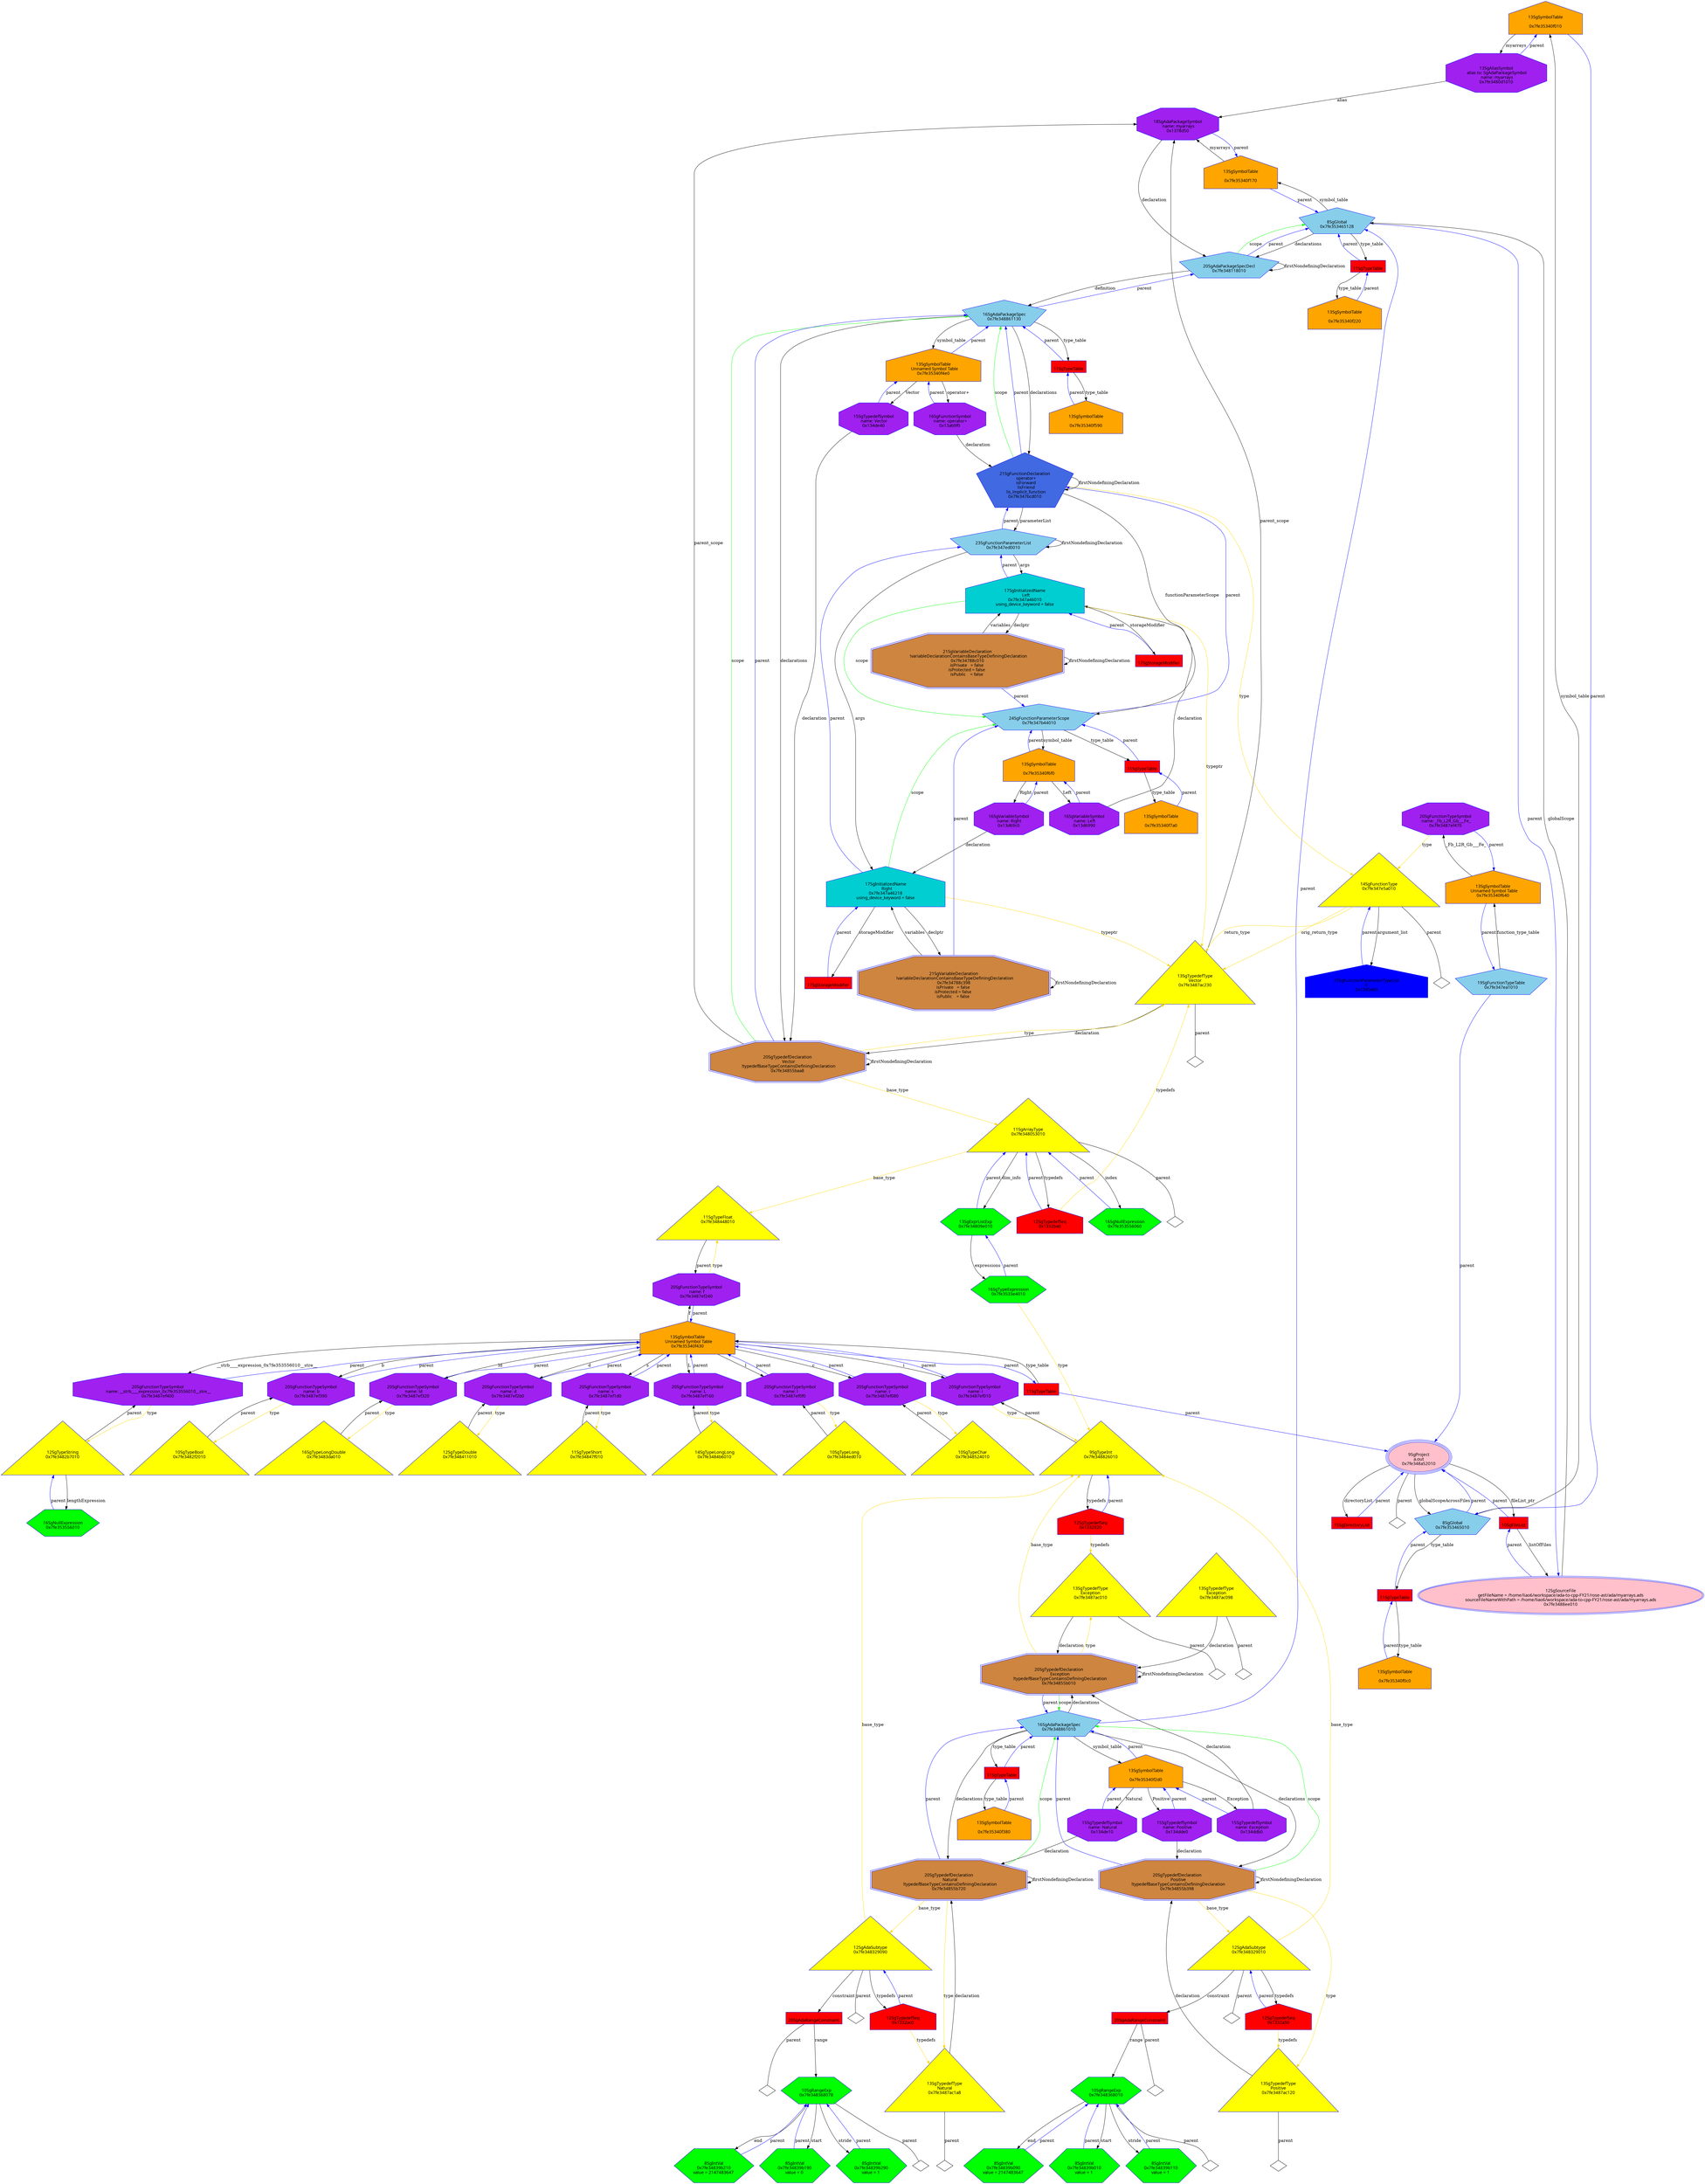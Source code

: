digraph "Gmyarrays.ads.dot" {
"0x7fe35340f010"[label="\n13SgSymbolTable\n  \n  0x7fe35340f010  " shape=house,regular=0,URL="\N",tooltip="more info at \N",sides=5,peripheries=1,color="blue",fillcolor=orange,fontname="7x13bold",fontcolor=black,style=filled];
"0x7fe35340f010" -> "0x7fe3480d1010"[label="myarrays" dir=forward ];
"0x7fe35340f010" -> "0x7fe353465010"[label="parent" color="blue" dir=forward ];
"0x7fe35340f0c0"[label="\n13SgSymbolTable\n  \n  0x7fe35340f0c0  " shape=house,regular=0,URL="\N",tooltip="more info at \N",sides=5,peripheries=1,color="blue",fillcolor=orange,fontname="7x13bold",fontcolor=black,style=filled];
"0x7fe35340f0c0" -> "0x128bbc0"[label="parent" color="blue" dir=forward ];
"0x7fe35340f170"[label="\n13SgSymbolTable\n  \n  0x7fe35340f170  " shape=house,regular=0,URL="\N",tooltip="more info at \N",sides=5,peripheries=1,color="blue",fillcolor=orange,fontname="7x13bold",fontcolor=black,style=filled];
"0x7fe35340f170" -> "0x1378d50"[label="myarrays" dir=forward ];
"0x7fe35340f170" -> "0x7fe353465128"[label="parent" color="blue" dir=forward ];
"0x7fe35340f220"[label="\n13SgSymbolTable\n  \n  0x7fe35340f220  " shape=house,regular=0,URL="\N",tooltip="more info at \N",sides=5,peripheries=1,color="blue",fillcolor=orange,fontname="7x13bold",fontcolor=black,style=filled];
"0x7fe35340f220" -> "0x128bbe8"[label="parent" color="blue" dir=forward ];
"0x7fe35340f2d0"[label="\n13SgSymbolTable\n  \n  0x7fe35340f2d0  " shape=house,regular=0,URL="\N",tooltip="more info at \N",sides=5,peripheries=1,color="blue",fillcolor=orange,fontname="7x13bold",fontcolor=black,style=filled];
"0x7fe35340f2d0" -> "0x134de10"[label="Natural" dir=forward ];
"0x7fe35340f2d0" -> "0x134dde0"[label="Positive" dir=forward ];
"0x7fe35340f2d0" -> "0x134ddb0"[label="Exception" dir=forward ];
"0x7fe35340f2d0" -> "0x7fe348861010"[label="parent" color="blue" dir=forward ];
"0x7fe35340f380"[label="\n13SgSymbolTable\n  \n  0x7fe35340f380  " shape=house,regular=0,URL="\N",tooltip="more info at \N",sides=5,peripheries=1,color="blue",fillcolor=orange,fontname="7x13bold",fontcolor=black,style=filled];
"0x7fe35340f380" -> "0x128bc10"[label="parent" color="blue" dir=forward ];
"0x7fe35340f430"[label="\n13SgSymbolTable\n  Unnamed Symbol Table\n  0x7fe35340f430  " shape=house,regular=0,URL="\N",tooltip="more info at \N",sides=5,peripheries=1,color="blue",fillcolor=orange,fontname="7x13bold",fontcolor=black,style=filled];
"0x7fe35340f430" -> "0x7fe3487ef400"[label="__strb____expression_0x7fe353556010__stre__" dir=forward ];
"0x7fe35340f430" -> "0x7fe3487ef390"[label="b" dir=forward ];
"0x7fe35340f430" -> "0x7fe3487ef320"[label="ld" dir=forward ];
"0x7fe35340f430" -> "0x7fe3487ef2b0"[label="d" dir=forward ];
"0x7fe35340f430" -> "0x7fe3487ef240"[label="f" dir=forward ];
"0x7fe35340f430" -> "0x7fe3487ef1d0"[label="s" dir=forward ];
"0x7fe35340f430" -> "0x7fe3487ef160"[label="L" dir=forward ];
"0x7fe35340f430" -> "0x7fe3487ef0f0"[label="l" dir=forward ];
"0x7fe35340f430" -> "0x7fe3487ef080"[label="c" dir=forward ];
"0x7fe35340f430" -> "0x7fe3487ef010"[label="i" dir=forward ];
"0x7fe35340f430" -> "0x128bc38"[label="parent" color="blue" dir=forward ];
"0x7fe35340f4e0"[label="\n13SgSymbolTable\n  Unnamed Symbol Table\n  0x7fe35340f4e0  " shape=house,regular=0,URL="\N",tooltip="more info at \N",sides=5,peripheries=1,color="blue",fillcolor=orange,fontname="7x13bold",fontcolor=black,style=filled];
"0x7fe35340f4e0" -> "0x13ab9f0"[label="operator+" dir=forward ];
"0x7fe35340f4e0" -> "0x134de40"[label="Vector" dir=forward ];
"0x7fe35340f4e0" -> "0x7fe348861130"[label="parent" color="blue" dir=forward ];
"0x7fe35340f590"[label="\n13SgSymbolTable\n  \n  0x7fe35340f590  " shape=house,regular=0,URL="\N",tooltip="more info at \N",sides=5,peripheries=1,color="blue",fillcolor=orange,fontname="7x13bold",fontcolor=black,style=filled];
"0x7fe35340f590" -> "0x128bc60"[label="parent" color="blue" dir=forward ];
"0x7fe35340f640"[label="\n13SgSymbolTable\n  Unnamed Symbol Table\n  0x7fe35340f640  " shape=house,regular=0,URL="\N",tooltip="more info at \N",sides=5,peripheries=1,color="blue",fillcolor=orange,fontname="7x13bold",fontcolor=black,style=filled];
"0x7fe35340f640" -> "0x7fe3487ef470"[label="_Fb_L2R_Gb___Fe_" dir=forward ];
"0x7fe35340f640" -> "0x7fe347ea1010"[label="parent" color="blue" dir=forward ];
"0x7fe35340f6f0"[label="\n13SgSymbolTable\n  \n  0x7fe35340f6f0  " shape=house,regular=0,URL="\N",tooltip="more info at \N",sides=5,peripheries=1,color="blue",fillcolor=orange,fontname="7x13bold",fontcolor=black,style=filled];
"0x7fe35340f6f0" -> "0x13d69c0"[label="Right" dir=forward ];
"0x7fe35340f6f0" -> "0x13d6990"[label="Left" dir=forward ];
"0x7fe35340f6f0" -> "0x7fe347b44010"[label="parent" color="blue" dir=forward ];
"0x7fe35340f7a0"[label="\n13SgSymbolTable\n  \n  0x7fe35340f7a0  " shape=house,regular=0,URL="\N",tooltip="more info at \N",sides=5,peripheries=1,color="blue",fillcolor=orange,fontname="7x13bold",fontcolor=black,style=filled];
"0x7fe35340f7a0" -> "0x128bc88"[label="parent" color="blue" dir=forward ];
"0x13c3100"[label="\n17SgStorageModifier" shape=polygon,regular=0,URL="\N",tooltip="more info at \N",sides=4,peripheries=1,color="blue",fillcolor=red,fontname="7x13bold",fontcolor=black,style=filled];
"0x13c3100" -> "0x7fe347a46010"[label="parent" color="blue" dir=forward ];
"0x13c3128"[label="\n17SgStorageModifier" shape=polygon,regular=0,URL="\N",tooltip="more info at \N",sides=4,peripheries=1,color="blue",fillcolor=red,fontname="7x13bold",fontcolor=black,style=filled];
"0x13c3128" -> "0x7fe347a46218"[label="parent" color="blue" dir=forward ];
"0x13654c0"[label="\n20SgAdaRangeConstraint" shape=polygon,regular=0,URL="\N",tooltip="more info at \N",sides=4,peripheries=1,color="blue",fillcolor=red,fontname="7x13bold",fontcolor=black,style=filled];
"0x13654c0" -> "0x7fe348368010"[label="range" dir=forward ];
"0x13654c0" -> "0x13654c0__parent__null"[label="parent" dir=none ];
"0x13654c0__parent__null"[label="" shape=diamond ];
"0x13654e8"[label="\n20SgAdaRangeConstraint" shape=polygon,regular=0,URL="\N",tooltip="more info at \N",sides=4,peripheries=1,color="blue",fillcolor=red,fontname="7x13bold",fontcolor=black,style=filled];
"0x13654e8" -> "0x7fe348368078"[label="range" dir=forward ];
"0x13654e8" -> "0x13654e8__parent__null"[label="parent" dir=none ];
"0x13654e8__parent__null"[label="" shape=diamond ];
"0x7fe3488ee010"[label="\n12SgSourceFile\n  getFileName = /home/liao6/workspace/ada-to-cpp-FY21/rose-ast/ada/myarrays.ads  \n  sourceFileNameWithPath = /home/liao6/workspace/ada-to-cpp-FY21/rose-ast/ada/myarrays.ads  \n  0x7fe3488ee010  " shape=ellipse,regular=0,URL="\N",tooltip="more info at \N",sides=5,peripheries=2,color="blue",fillcolor=pink,fontname="7x13bold",fontcolor=black,style=filled];
"0x7fe3488ee010" -> "0x7fe353465128"[label="globalScope" dir=forward ];
"0x7fe3488ee010" -> "0x1251160"[label="parent" color="blue" dir=forward ];
"0x1251160"[label="\n10SgFileList" shape=polygon,regular=0,URL="\N",tooltip="more info at \N",sides=4,peripheries=1,color="blue",fillcolor=red,fontname="7x13bold",fontcolor=black,style=filled];
"0x1251160" -> "0x7fe3488ee010"[label="listOfFiles" dir=forward ];
"0x1251160" -> "0x7fe348a52010"[label="parent" color="blue" dir=forward ];
"0x1270570"[label="\n15SgDirectoryList" shape=polygon,regular=0,URL="\N",tooltip="more info at \N",sides=4,peripheries=1,color="blue",fillcolor=red,fontname="7x13bold",fontcolor=black,style=filled];
"0x1270570" -> "0x7fe348a52010"[label="parent" color="blue" dir=forward ];
"0x7fe348a52010"[label="\n9SgProject\n  a.out  \n  0x7fe348a52010  " shape=ellipse,regular=0,URL="\N",tooltip="more info at \N",sides=5,peripheries=3,color="blue",fillcolor=pink,fontname="7x13bold",fontcolor=black,style=filled];
"0x7fe348a52010" -> "0x1251160"[label="fileList_ptr" dir=forward ];
"0x7fe348a52010" -> "0x1270570"[label="directoryList" dir=forward ];
"0x7fe348a52010" -> "0x7fe353465010"[label="globalScopeAcrossFiles" dir=forward ];
"0x7fe348a52010" -> "0x7fe348a52010__parent__null"[label="parent" dir=none ];
"0x7fe348a52010__parent__null"[label="" shape=diamond ];
"0x1332820"[label="\n12SgTypedefSeq\n  0x1332820  " shape=house,regular=0,URL="\N",tooltip="more info at \N",sides=5,peripheries=1,color="blue",fillcolor=red,fontname="7x13bold",fontcolor=black,style=filled];
"0x1332820" -> "0x7fe3487ac010"[label="typedefs" color="gold1" dir=forward ];
"0x1332820" -> "0x7fe348826010"[label="parent" color="blue" dir=forward ];
"0x1332a50"[label="\n12SgTypedefSeq\n  0x1332a50  " shape=house,regular=0,URL="\N",tooltip="more info at \N",sides=5,peripheries=1,color="blue",fillcolor=red,fontname="7x13bold",fontcolor=black,style=filled];
"0x1332a50" -> "0x7fe3487ac120"[label="typedefs" color="gold1" dir=forward ];
"0x1332a50" -> "0x7fe348329010"[label="parent" color="blue" dir=forward ];
"0x1332ac0"[label="\n12SgTypedefSeq\n  0x1332ac0  " shape=house,regular=0,URL="\N",tooltip="more info at \N",sides=5,peripheries=1,color="blue",fillcolor=red,fontname="7x13bold",fontcolor=black,style=filled];
"0x1332ac0" -> "0x7fe3487ac1a8"[label="typedefs" color="gold1" dir=forward ];
"0x1332ac0" -> "0x7fe348329090"[label="parent" color="blue" dir=forward ];
"0x1332ba0"[label="\n12SgTypedefSeq\n  0x1332ba0  " shape=house,regular=0,URL="\N",tooltip="more info at \N",sides=5,peripheries=1,color="blue",fillcolor=red,fontname="7x13bold",fontcolor=black,style=filled];
"0x1332ba0" -> "0x7fe3487ac230"[label="typedefs" color="gold1" dir=forward ];
"0x1332ba0" -> "0x7fe348053010"[label="parent" color="blue" dir=forward ];
"0x1390460"[label="\n27SgFunctionParameterTypeList\n  0  \n  0x1390460  " shape=house,regular=0,URL="\N",tooltip="more info at \N",sides=5,peripheries=1,color="blue",fillcolor=blue,fontname="7x13bold",fontcolor=black,style=filled];
"0x1390460" -> "0x7fe347e5a010"[label="parent" color="blue" dir=forward ];
"0x128bbc0"[label="\n11SgTypeTable" shape=polygon,regular=0,URL="\N",tooltip="more info at \N",sides=4,peripheries=1,color="blue",fillcolor=red,fontname="7x13bold",fontcolor=black,style=filled];
"0x128bbc0" -> "0x7fe35340f0c0"[label="type_table" dir=forward ];
"0x128bbc0" -> "0x7fe353465010"[label="parent" color="blue" dir=forward ];
"0x128bbe8"[label="\n11SgTypeTable" shape=polygon,regular=0,URL="\N",tooltip="more info at \N",sides=4,peripheries=1,color="blue",fillcolor=red,fontname="7x13bold",fontcolor=black,style=filled];
"0x128bbe8" -> "0x7fe35340f220"[label="type_table" dir=forward ];
"0x128bbe8" -> "0x7fe353465128"[label="parent" color="blue" dir=forward ];
"0x128bc10"[label="\n11SgTypeTable" shape=polygon,regular=0,URL="\N",tooltip="more info at \N",sides=4,peripheries=1,color="blue",fillcolor=red,fontname="7x13bold",fontcolor=black,style=filled];
"0x128bc10" -> "0x7fe35340f380"[label="type_table" dir=forward ];
"0x128bc10" -> "0x7fe348861010"[label="parent" color="blue" dir=forward ];
"0x128bc38"[label="\n11SgTypeTable" shape=polygon,regular=0,URL="\N",tooltip="more info at \N",sides=4,peripheries=1,color="blue",fillcolor=red,fontname="7x13bold",fontcolor=black,style=filled];
"0x128bc38" -> "0x7fe35340f430"[label="type_table" dir=forward ];
"0x128bc38" -> "0x7fe348a52010"[label="parent" color="blue" dir=forward ];
"0x128bc60"[label="\n11SgTypeTable" shape=polygon,regular=0,URL="\N",tooltip="more info at \N",sides=4,peripheries=1,color="blue",fillcolor=red,fontname="7x13bold",fontcolor=black,style=filled];
"0x128bc60" -> "0x7fe35340f590"[label="type_table" dir=forward ];
"0x128bc60" -> "0x7fe348861130"[label="parent" color="blue" dir=forward ];
"0x128bc88"[label="\n11SgTypeTable" shape=polygon,regular=0,URL="\N",tooltip="more info at \N",sides=4,peripheries=1,color="blue",fillcolor=red,fontname="7x13bold",fontcolor=black,style=filled];
"0x128bc88" -> "0x7fe35340f7a0"[label="type_table" dir=forward ];
"0x128bc88" -> "0x7fe347b44010"[label="parent" color="blue" dir=forward ];
"0x7fe348524010"[label="\n10SgTypeChar\n  0x7fe348524010  \n   \n   " shape=polygon,regular=0,URL="\N",tooltip="more info at \N",sides=3,peripheries=1,color="blue",fillcolor=yellow,fontname="7x13bold",fontcolor=black,style=filled];
"0x7fe348524010" -> "0x7fe3487ef080"[label="parent" dir=forward ];
"0x7fe34847f010"[label="\n11SgTypeShort\n  0x7fe34847f010  \n   \n   " shape=polygon,regular=0,URL="\N",tooltip="more info at \N",sides=3,peripheries=1,color="blue",fillcolor=yellow,fontname="7x13bold",fontcolor=black,style=filled];
"0x7fe34847f010" -> "0x7fe3487ef1d0"[label="parent" dir=forward ];
"0x7fe348826010"[label="\n9SgTypeInt\n  0x7fe348826010  \n   \n   " shape=polygon,regular=0,URL="\N",tooltip="more info at \N",sides=3,peripheries=1,color="blue",fillcolor=yellow,fontname="7x13bold",fontcolor=black,style=filled];
"0x7fe348826010" -> "0x1332820"[label="typedefs" dir=forward ];
"0x7fe348826010" -> "0x7fe3487ef010"[label="parent" dir=forward ];
"0x7fe3484ed010"[label="\n10SgTypeLong\n  0x7fe3484ed010  \n   \n   " shape=polygon,regular=0,URL="\N",tooltip="more info at \N",sides=3,peripheries=1,color="blue",fillcolor=yellow,fontname="7x13bold",fontcolor=black,style=filled];
"0x7fe3484ed010" -> "0x7fe3487ef0f0"[label="parent" dir=forward ];
"0x7fe348448010"[label="\n11SgTypeFloat\n  0x7fe348448010  \n   \n   " shape=polygon,regular=0,URL="\N",tooltip="more info at \N",sides=3,peripheries=1,color="blue",fillcolor=yellow,fontname="7x13bold",fontcolor=black,style=filled];
"0x7fe348448010" -> "0x7fe3487ef240"[label="parent" dir=forward ];
"0x7fe348411010"[label="\n12SgTypeDouble\n  0x7fe348411010  \n   \n   " shape=polygon,regular=0,URL="\N",tooltip="more info at \N",sides=3,peripheries=1,color="blue",fillcolor=yellow,fontname="7x13bold",fontcolor=black,style=filled];
"0x7fe348411010" -> "0x7fe3487ef2b0"[label="parent" dir=forward ];
"0x7fe3484b6010"[label="\n14SgTypeLongLong\n  0x7fe3484b6010  \n   \n   " shape=polygon,regular=0,URL="\N",tooltip="more info at \N",sides=3,peripheries=1,color="blue",fillcolor=yellow,fontname="7x13bold",fontcolor=black,style=filled];
"0x7fe3484b6010" -> "0x7fe3487ef160"[label="parent" dir=forward ];
"0x7fe3483da010"[label="\n16SgTypeLongDouble\n  0x7fe3483da010  \n   \n   " shape=polygon,regular=0,URL="\N",tooltip="more info at \N",sides=3,peripheries=1,color="blue",fillcolor=yellow,fontname="7x13bold",fontcolor=black,style=filled];
"0x7fe3483da010" -> "0x7fe3487ef320"[label="parent" dir=forward ];
"0x7fe3482b7010"[label="\n12SgTypeString\n  0x7fe3482b7010  \n   \n   " shape=polygon,regular=0,URL="\N",tooltip="more info at \N",sides=3,peripheries=1,color="blue",fillcolor=yellow,fontname="7x13bold",fontcolor=black,style=filled];
"0x7fe3482b7010" -> "0x7fe353556010"[label="lengthExpression" dir=forward ];
"0x7fe3482b7010" -> "0x7fe3487ef400"[label="parent" dir=forward ];
"0x7fe3482f2010"[label="\n10SgTypeBool\n  0x7fe3482f2010  \n   \n   " shape=polygon,regular=0,URL="\N",tooltip="more info at \N",sides=3,peripheries=1,color="blue",fillcolor=yellow,fontname="7x13bold",fontcolor=black,style=filled];
"0x7fe3482f2010" -> "0x7fe3487ef390"[label="parent" dir=forward ];
"0x7fe3487ac010"[label="\n13SgTypedefType\nException\n  0x7fe3487ac010  \n   \n   " shape=polygon,regular=0,URL="\N",tooltip="more info at \N",sides=3,peripheries=1,color="blue",fillcolor=yellow,fontname="7x13bold",fontcolor=black,style=filled];
"0x7fe3487ac010" -> "0x7fe34855b010"[label="declaration" dir=forward ];
"0x7fe3487ac010" -> "0x7fe3487ac010__parent__null"[label="parent" dir=none ];
"0x7fe3487ac010__parent__null"[label="" shape=diamond ];
"0x7fe3487ac098"[label="\n13SgTypedefType\nException\n  0x7fe3487ac098  \n   \n   " shape=polygon,regular=0,URL="\N",tooltip="more info at \N",sides=3,peripheries=1,color="blue",fillcolor=yellow,fontname="7x13bold",fontcolor=black,style=filled];
"0x7fe3487ac098" -> "0x7fe34855b010"[label="declaration" dir=forward ];
"0x7fe3487ac098" -> "0x7fe3487ac098__parent__null"[label="parent" dir=none ];
"0x7fe3487ac098__parent__null"[label="" shape=diamond ];
"0x7fe3487ac120"[label="\n13SgTypedefType\nPositive\n  0x7fe3487ac120  \n   \n   " shape=polygon,regular=0,URL="\N",tooltip="more info at \N",sides=3,peripheries=1,color="blue",fillcolor=yellow,fontname="7x13bold",fontcolor=black,style=filled];
"0x7fe3487ac120" -> "0x7fe34855b398"[label="declaration" dir=forward ];
"0x7fe3487ac120" -> "0x7fe3487ac120__parent__null"[label="parent" dir=none ];
"0x7fe3487ac120__parent__null"[label="" shape=diamond ];
"0x7fe3487ac1a8"[label="\n13SgTypedefType\nNatural\n  0x7fe3487ac1a8  \n   \n   " shape=polygon,regular=0,URL="\N",tooltip="more info at \N",sides=3,peripheries=1,color="blue",fillcolor=yellow,fontname="7x13bold",fontcolor=black,style=filled];
"0x7fe3487ac1a8" -> "0x7fe34855b720"[label="declaration" dir=forward ];
"0x7fe3487ac1a8" -> "0x7fe3487ac1a8__parent__null"[label="parent" dir=none ];
"0x7fe3487ac1a8__parent__null"[label="" shape=diamond ];
"0x7fe3487ac230"[label="\n13SgTypedefType\nVector\n  0x7fe3487ac230  \n   \n   " shape=polygon,regular=0,URL="\N",tooltip="more info at \N",sides=3,peripheries=1,color="blue",fillcolor=yellow,fontname="7x13bold",fontcolor=black,style=filled];
"0x7fe3487ac230" -> "0x1378d50"[label="parent_scope" dir=forward ];
"0x7fe3487ac230" -> "0x7fe34855baa8"[label="declaration" dir=forward ];
"0x7fe3487ac230" -> "0x7fe3487ac230__parent__null"[label="parent" dir=none ];
"0x7fe3487ac230__parent__null"[label="" shape=diamond ];
"0x7fe348053010"[label="\n11SgArrayType\n  0x7fe348053010  \n   \n   " shape=polygon,regular=0,URL="\N",tooltip="more info at \N",sides=3,peripheries=1,color="blue",fillcolor=yellow,fontname="7x13bold",fontcolor=black,style=filled];
"0x7fe348053010" -> "0x7fe348448010"[label="base_type" color="gold1" dir=forward ];
"0x7fe348053010" -> "0x7fe353556060"[label="index" dir=forward ];
"0x7fe348053010" -> "0x7fe34809e010"[label="dim_info" dir=forward ];
"0x7fe348053010" -> "0x1332ba0"[label="typedefs" dir=forward ];
"0x7fe348053010" -> "0x7fe348053010__parent__null"[label="parent" dir=none ];
"0x7fe348053010__parent__null"[label="" shape=diamond ];
"0x7fe348329010"[label="\n12SgAdaSubtype\n  0x7fe348329010  \n   \n   " shape=polygon,regular=0,URL="\N",tooltip="more info at \N",sides=3,peripheries=1,color="blue",fillcolor=yellow,fontname="7x13bold",fontcolor=black,style=filled];
"0x7fe348329010" -> "0x7fe348826010"[label="base_type" color="gold1" dir=forward ];
"0x7fe348329010" -> "0x13654c0"[label="constraint" dir=forward ];
"0x7fe348329010" -> "0x1332a50"[label="typedefs" dir=forward ];
"0x7fe348329010" -> "0x7fe348329010__parent__null"[label="parent" dir=none ];
"0x7fe348329010__parent__null"[label="" shape=diamond ];
"0x7fe348329090"[label="\n12SgAdaSubtype\n  0x7fe348329090  \n   \n   " shape=polygon,regular=0,URL="\N",tooltip="more info at \N",sides=3,peripheries=1,color="blue",fillcolor=yellow,fontname="7x13bold",fontcolor=black,style=filled];
"0x7fe348329090" -> "0x7fe348826010"[label="base_type" color="gold1" dir=forward ];
"0x7fe348329090" -> "0x13654e8"[label="constraint" dir=forward ];
"0x7fe348329090" -> "0x1332ac0"[label="typedefs" dir=forward ];
"0x7fe348329090" -> "0x7fe348329090__parent__null"[label="parent" dir=none ];
"0x7fe348329090__parent__null"[label="" shape=diamond ];
"0x7fe347e5a010"[label="\n14SgFunctionType\n  0x7fe347e5a010  \n   \n   " shape=polygon,regular=0,URL="\N",tooltip="more info at \N",sides=3,peripheries=1,color="blue",fillcolor=yellow,fontname="7x13bold",fontcolor=black,style=filled];
"0x7fe347e5a010" -> "0x7fe3487ac230"[label="return_type" color="gold1" dir=forward ];
"0x7fe347e5a010" -> "0x7fe3487ac230"[label="orig_return_type" color="gold1" dir=forward ];
"0x7fe347e5a010" -> "0x1390460"[label="argument_list" dir=forward ];
"0x7fe347e5a010" -> "0x7fe347e5a010__parent__null"[label="parent" dir=none ];
"0x7fe347e5a010__parent__null"[label="" shape=diamond ];
"0x7fe347ed0010"[label="\n23SgFunctionParameterList\n  0x7fe347ed0010  " shape=polygon,regular=0,URL="\N",tooltip="more info at \N",sides=5,peripheries=1,color="blue",fillcolor=skyblue,fontname="7x13bold",fontcolor=black,style=filled];
"0x7fe347ed0010" -> "0x7fe347a46010"[label="args" dir=forward ];
"0x7fe347ed0010" -> "0x7fe347a46218"[label="args" dir=forward ];
"0x7fe347ed0010" -> "0x7fe347ed0010"[label="firstNondefiningDeclaration" dir=forward ];
"0x7fe347ed0010" -> "0x7fe347bcd010"[label="parent" color="blue" dir=forward ];
"0x7fe353465010"[label="\n8SgGlobal\n  0x7fe353465010  " shape=polygon,regular=0,URL="\N",tooltip="more info at \N",sides=5,peripheries=1,color="blue",fillcolor=skyblue,fontname="7x13bold",fontcolor=black,style=filled];
"0x7fe353465010" -> "0x7fe35340f010"[label="symbol_table" dir=forward ];
"0x7fe353465010" -> "0x128bbc0"[label="type_table" dir=forward ];
"0x7fe353465010" -> "0x7fe348a52010"[label="parent" color="blue" dir=forward ];
"0x7fe353465128"[label="\n8SgGlobal\n  0x7fe353465128  " shape=polygon,regular=0,URL="\N",tooltip="more info at \N",sides=5,peripheries=1,color="blue",fillcolor=skyblue,fontname="7x13bold",fontcolor=black,style=filled];
"0x7fe353465128" -> "0x7fe348118010"[label="declarations" dir=forward ];
"0x7fe353465128" -> "0x7fe35340f170"[label="symbol_table" dir=forward ];
"0x7fe353465128" -> "0x128bbe8"[label="type_table" dir=forward ];
"0x7fe353465128" -> "0x7fe3488ee010"[label="parent" color="blue" dir=forward ];
"0x7fe347b44010"[label="\n24SgFunctionParameterScope\n  0x7fe347b44010  " shape=polygon,regular=0,URL="\N",tooltip="more info at \N",sides=5,peripheries=1,color="blue",fillcolor=skyblue,fontname="7x13bold",fontcolor=black,style=filled];
"0x7fe347b44010" -> "0x7fe35340f6f0"[label="symbol_table" dir=forward ];
"0x7fe347b44010" -> "0x128bc88"[label="type_table" dir=forward ];
"0x7fe347b44010" -> "0x7fe347bcd010"[label="parent" color="blue" dir=forward ];
"0x7fe347ea1010"[label="\n19SgFunctionTypeTable\n  0x7fe347ea1010  " shape=polygon,regular=0,URL="\N",tooltip="more info at \N",sides=5,peripheries=1,color="blue",fillcolor=skyblue,fontname="7x13bold",fontcolor=black,style=filled];
"0x7fe347ea1010" -> "0x7fe35340f640"[label="function_type_table" dir=forward ];
"0x7fe347ea1010" -> "0x7fe348a52010"[label="parent" color="blue" dir=forward ];
"0x7fe34855b010"[label="\n20SgTypedefDeclaration\n  Exception\n  !typedefBaseTypeContainsDefiningDeclaration\n  0x7fe34855b010  " shape=polygon,regular=0,URL="\N",tooltip="more info at \N",sides=8,peripheries=2,color="blue",fillcolor=peru,fontname="7x13bold",fontcolor=black,style=filled];
"0x7fe34855b010" -> "0x7fe348826010"[label="base_type" color="gold1" dir=forward ];
"0x7fe34855b010" -> "0x7fe3487ac010"[label="type" color="gold1" dir=forward ];
"0x7fe34855b010" -> "0x7fe348861010"[label="scope" color="green" dir=forward ];
"0x7fe34855b010" -> "0x7fe34855b010"[label="firstNondefiningDeclaration" dir=forward ];
"0x7fe34855b010" -> "0x7fe348861010"[label="parent" color="blue" dir=forward ];
"0x7fe34855b398"[label="\n20SgTypedefDeclaration\n  Positive\n  !typedefBaseTypeContainsDefiningDeclaration\n  0x7fe34855b398  " shape=polygon,regular=0,URL="\N",tooltip="more info at \N",sides=8,peripheries=2,color="blue",fillcolor=peru,fontname="7x13bold",fontcolor=black,style=filled];
"0x7fe34855b398" -> "0x7fe348329010"[label="base_type" color="gold1" dir=forward ];
"0x7fe34855b398" -> "0x7fe3487ac120"[label="type" color="gold1" dir=forward ];
"0x7fe34855b398" -> "0x7fe348861010"[label="scope" color="green" dir=forward ];
"0x7fe34855b398" -> "0x7fe34855b398"[label="firstNondefiningDeclaration" dir=forward ];
"0x7fe34855b398" -> "0x7fe348861010"[label="parent" color="blue" dir=forward ];
"0x7fe34855b720"[label="\n20SgTypedefDeclaration\n  Natural\n  !typedefBaseTypeContainsDefiningDeclaration\n  0x7fe34855b720  " shape=polygon,regular=0,URL="\N",tooltip="more info at \N",sides=8,peripheries=2,color="blue",fillcolor=peru,fontname="7x13bold",fontcolor=black,style=filled];
"0x7fe34855b720" -> "0x7fe348329090"[label="base_type" color="gold1" dir=forward ];
"0x7fe34855b720" -> "0x7fe3487ac1a8"[label="type" color="gold1" dir=forward ];
"0x7fe34855b720" -> "0x7fe348861010"[label="scope" color="green" dir=forward ];
"0x7fe34855b720" -> "0x7fe34855b720"[label="firstNondefiningDeclaration" dir=forward ];
"0x7fe34855b720" -> "0x7fe348861010"[label="parent" color="blue" dir=forward ];
"0x7fe34855baa8"[label="\n20SgTypedefDeclaration\n  Vector\n  !typedefBaseTypeContainsDefiningDeclaration\n  0x7fe34855baa8  " shape=polygon,regular=0,URL="\N",tooltip="more info at \N",sides=8,peripheries=2,color="blue",fillcolor=peru,fontname="7x13bold",fontcolor=black,style=filled];
"0x7fe34855baa8" -> "0x7fe348053010"[label="base_type" color="gold1" dir=forward ];
"0x7fe34855baa8" -> "0x7fe3487ac230"[label="type" color="gold1" dir=forward ];
"0x7fe34855baa8" -> "0x1378d50"[label="parent_scope" dir=forward ];
"0x7fe34855baa8" -> "0x7fe348861130"[label="scope" color="green" dir=forward ];
"0x7fe34855baa8" -> "0x7fe34855baa8"[label="firstNondefiningDeclaration" dir=forward ];
"0x7fe34855baa8" -> "0x7fe348861130"[label="parent" color="blue" dir=forward ];
"0x7fe34788c010"[label="\n21SgVariableDeclaration\n  !variableDeclarationContainsBaseTypeDefiningDeclaration\n  0x7fe34788c010  \n isPrivate   = false  \n isProtected = false  \n isPublic    = false  " shape=polygon,regular=0,URL="\N",tooltip="more info at \N",sides=8,peripheries=2,color="blue",fillcolor=peru,fontname="7x13bold",fontcolor=black,style=filled];
"0x7fe34788c010" -> "0x7fe347a46010"[label="variables" dir=forward ];
"0x7fe34788c010" -> "0x7fe34788c010"[label="firstNondefiningDeclaration" dir=forward ];
"0x7fe34788c010" -> "0x7fe347b44010"[label="parent" color="blue" dir=forward ];
"0x7fe34788c398"[label="\n21SgVariableDeclaration\n  !variableDeclarationContainsBaseTypeDefiningDeclaration\n  0x7fe34788c398  \n isPrivate   = false  \n isProtected = false  \n isPublic    = false  " shape=polygon,regular=0,URL="\N",tooltip="more info at \N",sides=8,peripheries=2,color="blue",fillcolor=peru,fontname="7x13bold",fontcolor=black,style=filled];
"0x7fe34788c398" -> "0x7fe347a46218"[label="variables" dir=forward ];
"0x7fe34788c398" -> "0x7fe34788c398"[label="firstNondefiningDeclaration" dir=forward ];
"0x7fe34788c398" -> "0x7fe347b44010"[label="parent" color="blue" dir=forward ];
"0x7fe348861010"[label="\n16SgAdaPackageSpec\n  0x7fe348861010  " shape=polygon,regular=0,URL="\N",tooltip="more info at \N",sides=5,peripheries=1,color="blue",fillcolor=skyblue,fontname="7x13bold",fontcolor=black,style=filled];
"0x7fe348861010" -> "0x7fe34855b010"[label="declarations" dir=forward ];
"0x7fe348861010" -> "0x7fe34855b398"[label="declarations" dir=forward ];
"0x7fe348861010" -> "0x7fe34855b720"[label="declarations" dir=forward ];
"0x7fe348861010" -> "0x7fe35340f2d0"[label="symbol_table" dir=forward ];
"0x7fe348861010" -> "0x128bc10"[label="type_table" dir=forward ];
"0x7fe348861010" -> "0x7fe353465128"[label="parent" color="blue" dir=forward ];
"0x7fe348861130"[label="\n16SgAdaPackageSpec\n  0x7fe348861130  " shape=polygon,regular=0,URL="\N",tooltip="more info at \N",sides=5,peripheries=1,color="blue",fillcolor=skyblue,fontname="7x13bold",fontcolor=black,style=filled];
"0x7fe348861130" -> "0x7fe34855baa8"[label="declarations" dir=forward ];
"0x7fe348861130" -> "0x7fe347bcd010"[label="declarations" dir=forward ];
"0x7fe348861130" -> "0x7fe35340f4e0"[label="symbol_table" dir=forward ];
"0x7fe348861130" -> "0x128bc60"[label="type_table" dir=forward ];
"0x7fe348861130" -> "0x7fe348118010"[label="parent" color="blue" dir=forward ];
"0x7fe347bcd010"[label="\n21SgFunctionDeclaration\n  operator+\n  isForward\n  !isFriend\n  !is_implicit_function\n  0x7fe347bcd010  " shape=polygon,regular=0,URL="\N",tooltip="more info at \N",sides=5,peripheries=1,color="blue",fillcolor=royalblue,fontname="7x13bold",fontcolor=black,style=filled];
"0x7fe347bcd010" -> "0x7fe347ed0010"[label="parameterList" dir=forward ];
"0x7fe347bcd010" -> "0x7fe347e5a010"[label="type" color="gold1" dir=forward ];
"0x7fe347bcd010" -> "0x7fe348861130"[label="scope" color="green" dir=forward ];
"0x7fe347bcd010" -> "0x7fe347b44010"[label="functionParameterScope" dir=forward ];
"0x7fe347bcd010" -> "0x7fe347bcd010"[label="firstNondefiningDeclaration" dir=forward ];
"0x7fe347bcd010" -> "0x7fe348861130"[label="parent" color="blue" dir=forward ];
"0x7fe348118010"[label="\n20SgAdaPackageSpecDecl\n  0x7fe348118010  " shape=polygon,regular=0,URL="\N",tooltip="more info at \N",sides=5,peripheries=1,color="blue",fillcolor=skyblue,fontname="7x13bold",fontcolor=black,style=filled];
"0x7fe348118010" -> "0x7fe348861130"[label="definition" dir=forward ];
"0x7fe348118010" -> "0x7fe353465128"[label="scope" color="green" dir=forward ];
"0x7fe348118010" -> "0x7fe348118010"[label="firstNondefiningDeclaration" dir=forward ];
"0x7fe348118010" -> "0x7fe353465128"[label="parent" color="blue" dir=forward ];
"0x7fe3533e4010"[label="\n16SgTypeExpression\n  0x7fe3533e4010  " shape=polygon,regular=0,URL="\N",tooltip="more info at \N",sides=6,peripheries=1,color="blue",fillcolor=green,fontname="7x13bold",fontcolor=black,style=filled];
"0x7fe3533e4010" -> "0x7fe348826010"[label="type" color="gold1" dir=forward ];
"0x7fe3533e4010" -> "0x7fe34809e010"[label="parent" color="blue" dir=forward ];
"0x7fe34839b010"[label="\n8SgIntVal\n  0x7fe34839b010  \n value = 1  " shape=polygon,regular=0,URL="\N",tooltip="more info at \N",sides=6,peripheries=1,color="blue",fillcolor=green,fontname="7x13bold",fontcolor=black,style=filled];
"0x7fe34839b010" -> "0x7fe348368010"[label="parent" color="blue" dir=forward ];
"0x7fe34839b090"[label="\n8SgIntVal\n  0x7fe34839b090  \n value = 2147483647  " shape=polygon,regular=0,URL="\N",tooltip="more info at \N",sides=6,peripheries=1,color="blue",fillcolor=green,fontname="7x13bold",fontcolor=black,style=filled];
"0x7fe34839b090" -> "0x7fe348368010"[label="parent" color="blue" dir=forward ];
"0x7fe34839b110"[label="\n8SgIntVal\n  0x7fe34839b110  \n value = 1  " shape=polygon,regular=0,URL="\N",tooltip="more info at \N",sides=6,peripheries=1,color="blue",fillcolor=green,fontname="7x13bold",fontcolor=black,style=filled];
"0x7fe34839b110" -> "0x7fe348368010"[label="parent" color="blue" dir=forward ];
"0x7fe34839b190"[label="\n8SgIntVal\n  0x7fe34839b190  \n value = 0  " shape=polygon,regular=0,URL="\N",tooltip="more info at \N",sides=6,peripheries=1,color="blue",fillcolor=green,fontname="7x13bold",fontcolor=black,style=filled];
"0x7fe34839b190" -> "0x7fe348368078"[label="parent" color="blue" dir=forward ];
"0x7fe34839b210"[label="\n8SgIntVal\n  0x7fe34839b210  \n value = 2147483647  " shape=polygon,regular=0,URL="\N",tooltip="more info at \N",sides=6,peripheries=1,color="blue",fillcolor=green,fontname="7x13bold",fontcolor=black,style=filled];
"0x7fe34839b210" -> "0x7fe348368078"[label="parent" color="blue" dir=forward ];
"0x7fe34839b290"[label="\n8SgIntVal\n  0x7fe34839b290  \n value = 1  " shape=polygon,regular=0,URL="\N",tooltip="more info at \N",sides=6,peripheries=1,color="blue",fillcolor=green,fontname="7x13bold",fontcolor=black,style=filled];
"0x7fe34839b290" -> "0x7fe348368078"[label="parent" color="blue" dir=forward ];
"0x7fe353556010"[label="\n16SgNullExpression\n  0x7fe353556010  " shape=polygon,regular=0,URL="\N",tooltip="more info at \N",sides=6,peripheries=1,color="blue",fillcolor=green,fontname="7x13bold",fontcolor=black,style=filled];
"0x7fe353556010" -> "0x7fe3482b7010"[label="parent" color="blue" dir=forward ];
"0x7fe353556060"[label="\n16SgNullExpression\n  0x7fe353556060  " shape=polygon,regular=0,URL="\N",tooltip="more info at \N",sides=6,peripheries=1,color="blue",fillcolor=green,fontname="7x13bold",fontcolor=black,style=filled];
"0x7fe353556060" -> "0x7fe348053010"[label="parent" color="blue" dir=forward ];
"0x7fe348368010"[label="\n10SgRangeExp\n  0x7fe348368010  " shape=polygon,regular=0,URL="\N",tooltip="more info at \N",sides=6,peripheries=1,color="blue",fillcolor=green,fontname="7x13bold",fontcolor=black,style=filled];
"0x7fe348368010" -> "0x7fe34839b010"[label="start" dir=forward ];
"0x7fe348368010" -> "0x7fe34839b090"[label="end" dir=forward ];
"0x7fe348368010" -> "0x7fe34839b110"[label="stride" dir=forward ];
"0x7fe348368010" -> "0x7fe348368010__parent__null"[label="parent" dir=none ];
"0x7fe348368010__parent__null"[label="" shape=diamond ];
"0x7fe348368078"[label="\n10SgRangeExp\n  0x7fe348368078  " shape=polygon,regular=0,URL="\N",tooltip="more info at \N",sides=6,peripheries=1,color="blue",fillcolor=green,fontname="7x13bold",fontcolor=black,style=filled];
"0x7fe348368078" -> "0x7fe34839b190"[label="start" dir=forward ];
"0x7fe348368078" -> "0x7fe34839b210"[label="end" dir=forward ];
"0x7fe348368078" -> "0x7fe34839b290"[label="stride" dir=forward ];
"0x7fe348368078" -> "0x7fe348368078__parent__null"[label="parent" dir=none ];
"0x7fe348368078__parent__null"[label="" shape=diamond ];
"0x7fe34809e010"[label="\n13SgExprListExp\n  0x7fe34809e010  " shape=polygon,regular=0,URL="\N",tooltip="more info at \N",sides=6,peripheries=1,color="blue",fillcolor=green,fontname="7x13bold",fontcolor=black,style=filled];
"0x7fe34809e010" -> "0x7fe3533e4010"[label="expressions" dir=forward ];
"0x7fe34809e010" -> "0x7fe348053010"[label="parent" color="blue" dir=forward ];
"0x13d6990"[label="\n16SgVariableSymbol\n name: Left\n  0x13d6990  " shape=polygon,regular=0,URL="\N",tooltip="more info at \N",sides=8,peripheries=1,color="blue",fillcolor=purple,fontname="7x13bold",fontcolor=black,style=filled];
"0x13d6990" -> "0x7fe347a46010"[label="declaration" dir=forward ];
"0x13d6990" -> "0x7fe35340f6f0"[label="parent" color="blue" dir=forward ];
"0x13d69c0"[label="\n16SgVariableSymbol\n name: Right\n  0x13d69c0  " shape=polygon,regular=0,URL="\N",tooltip="more info at \N",sides=8,peripheries=1,color="blue",fillcolor=purple,fontname="7x13bold",fontcolor=black,style=filled];
"0x13d69c0" -> "0x7fe347a46218"[label="declaration" dir=forward ];
"0x13d69c0" -> "0x7fe35340f6f0"[label="parent" color="blue" dir=forward ];
"0x7fe3487ef010"[label="\n20SgFunctionTypeSymbol\n name: i\n  0x7fe3487ef010  " shape=polygon,regular=0,URL="\N",tooltip="more info at \N",sides=8,peripheries=1,color="blue",fillcolor=purple,fontname="7x13bold",fontcolor=black,style=filled];
"0x7fe3487ef010" -> "0x7fe348826010"[label="type" color="gold1" dir=forward ];
"0x7fe3487ef010" -> "0x7fe35340f430"[label="parent" color="blue" dir=forward ];
"0x7fe3487ef080"[label="\n20SgFunctionTypeSymbol\n name: c\n  0x7fe3487ef080  " shape=polygon,regular=0,URL="\N",tooltip="more info at \N",sides=8,peripheries=1,color="blue",fillcolor=purple,fontname="7x13bold",fontcolor=black,style=filled];
"0x7fe3487ef080" -> "0x7fe348524010"[label="type" color="gold1" dir=forward ];
"0x7fe3487ef080" -> "0x7fe35340f430"[label="parent" color="blue" dir=forward ];
"0x7fe3487ef0f0"[label="\n20SgFunctionTypeSymbol\n name: l\n  0x7fe3487ef0f0  " shape=polygon,regular=0,URL="\N",tooltip="more info at \N",sides=8,peripheries=1,color="blue",fillcolor=purple,fontname="7x13bold",fontcolor=black,style=filled];
"0x7fe3487ef0f0" -> "0x7fe3484ed010"[label="type" color="gold1" dir=forward ];
"0x7fe3487ef0f0" -> "0x7fe35340f430"[label="parent" color="blue" dir=forward ];
"0x7fe3487ef160"[label="\n20SgFunctionTypeSymbol\n name: L\n  0x7fe3487ef160  " shape=polygon,regular=0,URL="\N",tooltip="more info at \N",sides=8,peripheries=1,color="blue",fillcolor=purple,fontname="7x13bold",fontcolor=black,style=filled];
"0x7fe3487ef160" -> "0x7fe3484b6010"[label="type" color="gold1" dir=forward ];
"0x7fe3487ef160" -> "0x7fe35340f430"[label="parent" color="blue" dir=forward ];
"0x7fe3487ef1d0"[label="\n20SgFunctionTypeSymbol\n name: s\n  0x7fe3487ef1d0  " shape=polygon,regular=0,URL="\N",tooltip="more info at \N",sides=8,peripheries=1,color="blue",fillcolor=purple,fontname="7x13bold",fontcolor=black,style=filled];
"0x7fe3487ef1d0" -> "0x7fe34847f010"[label="type" color="gold1" dir=forward ];
"0x7fe3487ef1d0" -> "0x7fe35340f430"[label="parent" color="blue" dir=forward ];
"0x7fe3487ef240"[label="\n20SgFunctionTypeSymbol\n name: f\n  0x7fe3487ef240  " shape=polygon,regular=0,URL="\N",tooltip="more info at \N",sides=8,peripheries=1,color="blue",fillcolor=purple,fontname="7x13bold",fontcolor=black,style=filled];
"0x7fe3487ef240" -> "0x7fe348448010"[label="type" color="gold1" dir=forward ];
"0x7fe3487ef240" -> "0x7fe35340f430"[label="parent" color="blue" dir=forward ];
"0x7fe3487ef2b0"[label="\n20SgFunctionTypeSymbol\n name: d\n  0x7fe3487ef2b0  " shape=polygon,regular=0,URL="\N",tooltip="more info at \N",sides=8,peripheries=1,color="blue",fillcolor=purple,fontname="7x13bold",fontcolor=black,style=filled];
"0x7fe3487ef2b0" -> "0x7fe348411010"[label="type" color="gold1" dir=forward ];
"0x7fe3487ef2b0" -> "0x7fe35340f430"[label="parent" color="blue" dir=forward ];
"0x7fe3487ef320"[label="\n20SgFunctionTypeSymbol\n name: ld\n  0x7fe3487ef320  " shape=polygon,regular=0,URL="\N",tooltip="more info at \N",sides=8,peripheries=1,color="blue",fillcolor=purple,fontname="7x13bold",fontcolor=black,style=filled];
"0x7fe3487ef320" -> "0x7fe3483da010"[label="type" color="gold1" dir=forward ];
"0x7fe3487ef320" -> "0x7fe35340f430"[label="parent" color="blue" dir=forward ];
"0x7fe3487ef390"[label="\n20SgFunctionTypeSymbol\n name: b\n  0x7fe3487ef390  " shape=polygon,regular=0,URL="\N",tooltip="more info at \N",sides=8,peripheries=1,color="blue",fillcolor=purple,fontname="7x13bold",fontcolor=black,style=filled];
"0x7fe3487ef390" -> "0x7fe3482f2010"[label="type" color="gold1" dir=forward ];
"0x7fe3487ef390" -> "0x7fe35340f430"[label="parent" color="blue" dir=forward ];
"0x7fe3487ef400"[label="\n20SgFunctionTypeSymbol\n name: __strb____expression_0x7fe353556010__stre__\n  0x7fe3487ef400  " shape=polygon,regular=0,URL="\N",tooltip="more info at \N",sides=8,peripheries=1,color="blue",fillcolor=purple,fontname="7x13bold",fontcolor=black,style=filled];
"0x7fe3487ef400" -> "0x7fe3482b7010"[label="type" color="gold1" dir=forward ];
"0x7fe3487ef400" -> "0x7fe35340f430"[label="parent" color="blue" dir=forward ];
"0x7fe3487ef470"[label="\n20SgFunctionTypeSymbol\n name: _Fb_L2R_Gb___Fe_\n  0x7fe3487ef470  " shape=polygon,regular=0,URL="\N",tooltip="more info at \N",sides=8,peripheries=1,color="blue",fillcolor=purple,fontname="7x13bold",fontcolor=black,style=filled];
"0x7fe3487ef470" -> "0x7fe347e5a010"[label="type" color="gold1" dir=forward ];
"0x7fe3487ef470" -> "0x7fe35340f640"[label="parent" color="blue" dir=forward ];
"0x134ddb0"[label="\n15SgTypedefSymbol\n name: Exception\n  0x134ddb0  " shape=polygon,regular=0,URL="\N",tooltip="more info at \N",sides=8,peripheries=1,color="blue",fillcolor=purple,fontname="7x13bold",fontcolor=black,style=filled];
"0x134ddb0" -> "0x7fe34855b010"[label="declaration" dir=forward ];
"0x134ddb0" -> "0x7fe35340f2d0"[label="parent" color="blue" dir=forward ];
"0x134dde0"[label="\n15SgTypedefSymbol\n name: Positive\n  0x134dde0  " shape=polygon,regular=0,URL="\N",tooltip="more info at \N",sides=8,peripheries=1,color="blue",fillcolor=purple,fontname="7x13bold",fontcolor=black,style=filled];
"0x134dde0" -> "0x7fe34855b398"[label="declaration" dir=forward ];
"0x134dde0" -> "0x7fe35340f2d0"[label="parent" color="blue" dir=forward ];
"0x134de10"[label="\n15SgTypedefSymbol\n name: Natural\n  0x134de10  " shape=polygon,regular=0,URL="\N",tooltip="more info at \N",sides=8,peripheries=1,color="blue",fillcolor=purple,fontname="7x13bold",fontcolor=black,style=filled];
"0x134de10" -> "0x7fe34855b720"[label="declaration" dir=forward ];
"0x134de10" -> "0x7fe35340f2d0"[label="parent" color="blue" dir=forward ];
"0x134de40"[label="\n15SgTypedefSymbol\n name: Vector\n  0x134de40  " shape=polygon,regular=0,URL="\N",tooltip="more info at \N",sides=8,peripheries=1,color="blue",fillcolor=purple,fontname="7x13bold",fontcolor=black,style=filled];
"0x134de40" -> "0x7fe34855baa8"[label="declaration" dir=forward ];
"0x134de40" -> "0x7fe35340f4e0"[label="parent" color="blue" dir=forward ];
"0x13ab9f0"[label="\n16SgFunctionSymbol\n name: operator+\n  0x13ab9f0  " shape=polygon,regular=0,URL="\N",tooltip="more info at \N",sides=8,peripheries=1,color="blue",fillcolor=purple,fontname="7x13bold",fontcolor=black,style=filled];
"0x13ab9f0" -> "0x7fe347bcd010"[label="declaration" dir=forward ];
"0x13ab9f0" -> "0x7fe35340f4e0"[label="parent" color="blue" dir=forward ];
"0x7fe3480d1010"[label="\n13SgAliasSymbol\n alias to: SgAdaPackageSymbol\n name: myarrays\n  0x7fe3480d1010  " shape=polygon,regular=0,URL="\N",tooltip="more info at \N",sides=8,peripheries=1,color="blue",fillcolor=purple,fontname="7x13bold",fontcolor=black,style=filled];
"0x7fe3480d1010" -> "0x1378d50"[label="alias" dir=forward ];
"0x7fe3480d1010" -> "0x7fe35340f010"[label="parent" color="blue" dir=forward ];
"0x1378d50"[label="\n18SgAdaPackageSymbol\n name: myarrays\n  0x1378d50  " shape=polygon,regular=0,URL="\N",tooltip="more info at \N",sides=8,peripheries=1,color="blue",fillcolor=purple,fontname="7x13bold",fontcolor=black,style=filled];
"0x1378d50" -> "0x7fe348118010"[label="declaration" dir=forward ];
"0x1378d50" -> "0x7fe35340f170"[label="parent" color="blue" dir=forward ];
"0x7fe347a46010"[label="\n17SgInitializedName\n  Left\n  0x7fe347a46010  \n  using_device_keyword = false  " shape=house,regular=0,URL="\N",tooltip="more info at \N",sides=5,peripheries=1,color="blue",fillcolor=darkturquoise,fontname="7x13bold",fontcolor=black,style=filled];
"0x7fe347a46010" -> "0x7fe3487ac230"[label="typeptr" color="gold1" dir=forward ];
"0x7fe347a46010" -> "0x7fe34788c010"[label="declptr" dir=forward ];
"0x7fe347a46010" -> "0x13c3100"[label="storageModifier" dir=forward ];
"0x7fe347a46010" -> "0x7fe347b44010"[label="scope" color="green" dir=forward ];
"0x7fe347a46010" -> "0x7fe347ed0010"[label="parent" color="blue" dir=forward ];
"0x7fe347a46218"[label="\n17SgInitializedName\n  Right\n  0x7fe347a46218  \n  using_device_keyword = false  " shape=house,regular=0,URL="\N",tooltip="more info at \N",sides=5,peripheries=1,color="blue",fillcolor=darkturquoise,fontname="7x13bold",fontcolor=black,style=filled];
"0x7fe347a46218" -> "0x7fe3487ac230"[label="typeptr" color="gold1" dir=forward ];
"0x7fe347a46218" -> "0x7fe34788c398"[label="declptr" dir=forward ];
"0x7fe347a46218" -> "0x13c3128"[label="storageModifier" dir=forward ];
"0x7fe347a46218" -> "0x7fe347b44010"[label="scope" color="green" dir=forward ];
"0x7fe347a46218" -> "0x7fe347ed0010"[label="parent" color="blue" dir=forward ];
}
